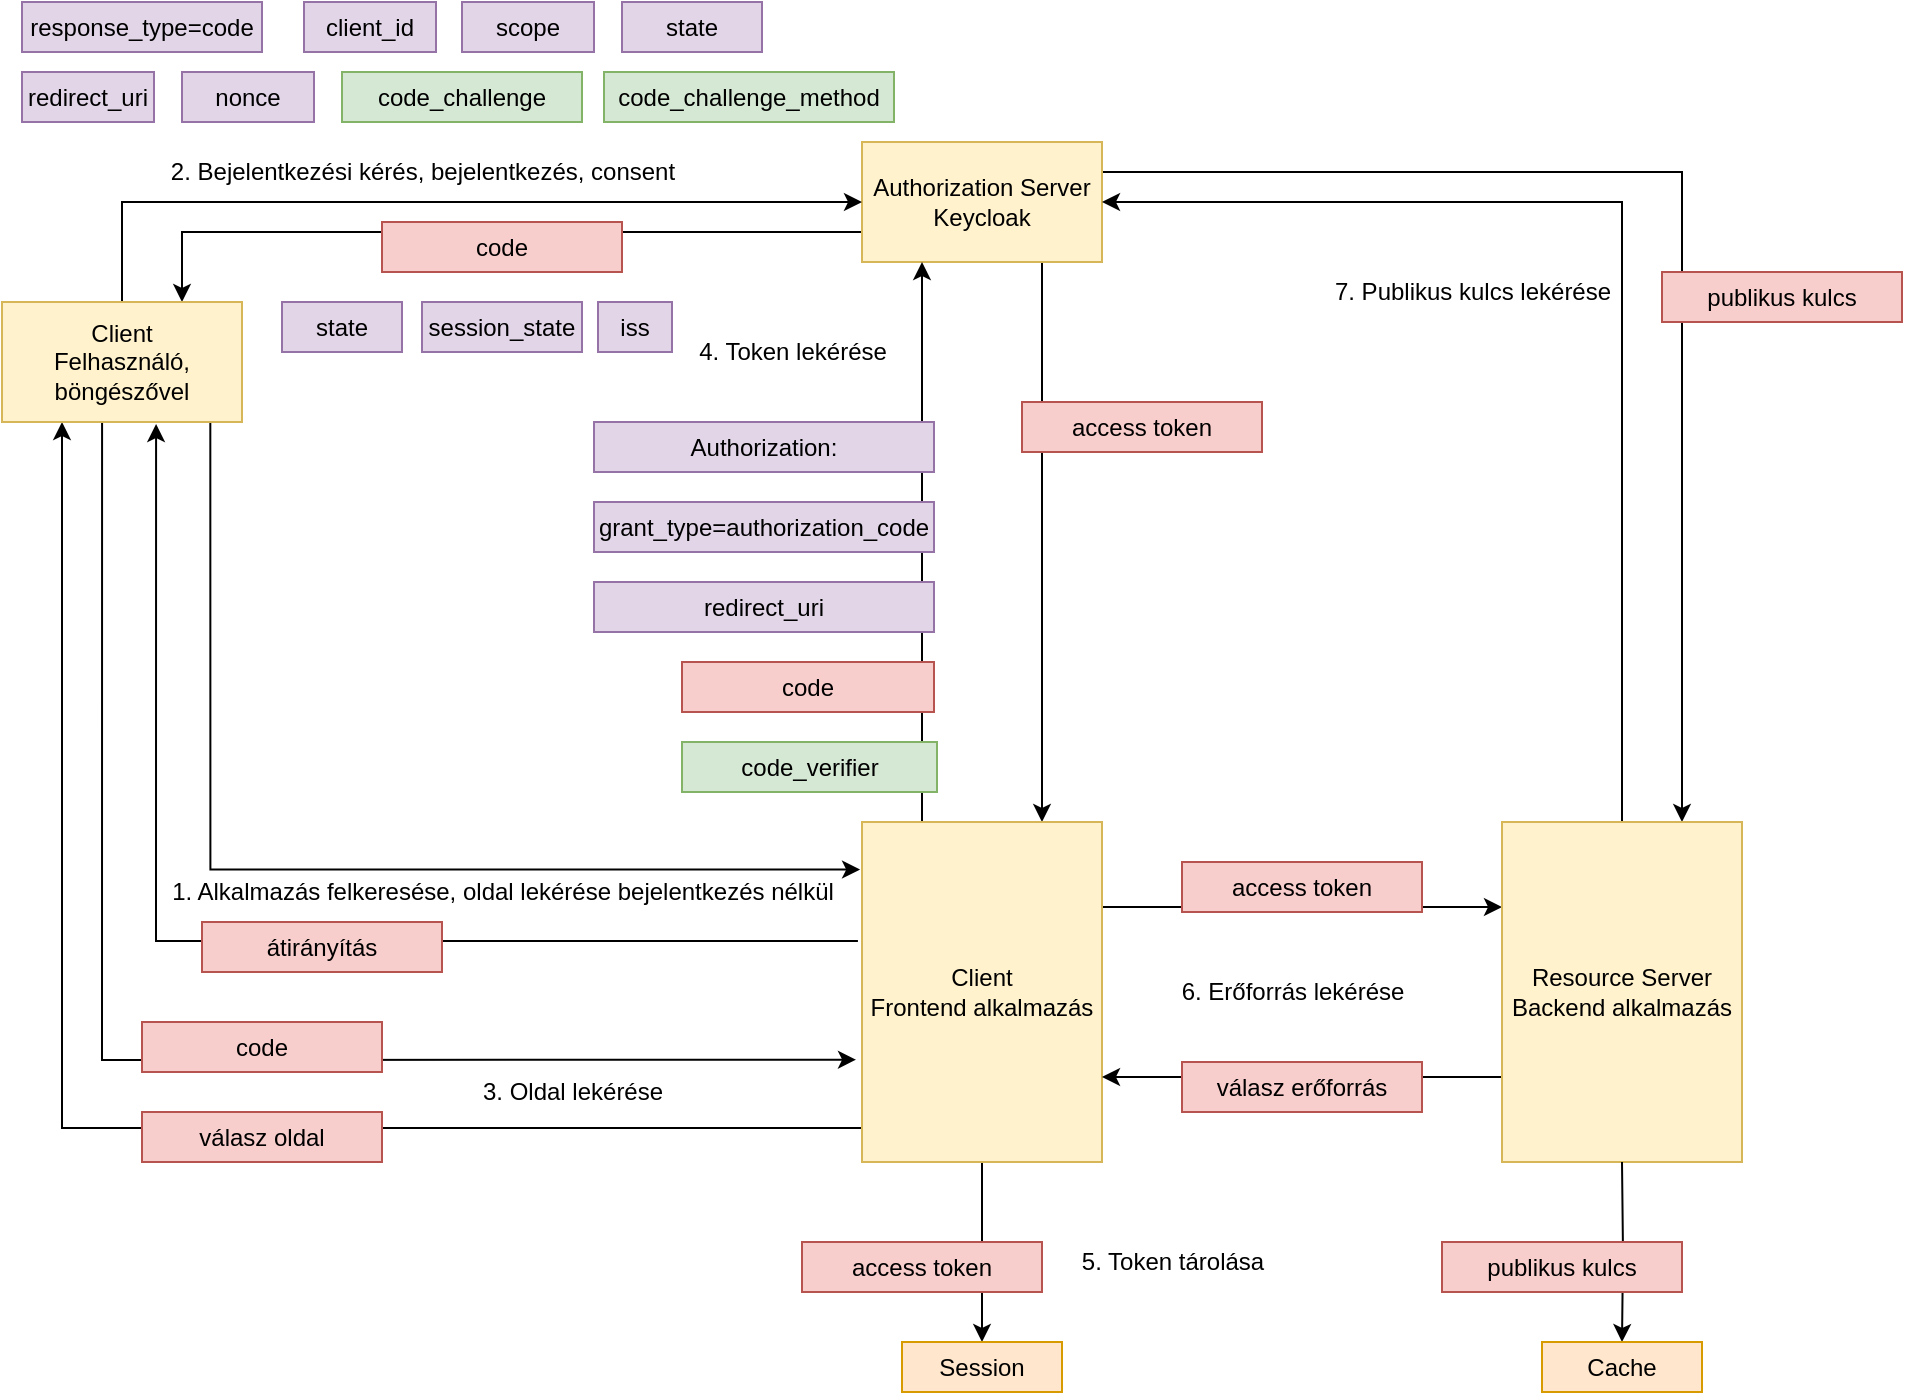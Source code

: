 <mxfile version="24.5.3" type="device">
  <diagram name="1 oldal" id="2tzT35Tch1T06qt2G1UC">
    <mxGraphModel dx="2074" dy="1180" grid="1" gridSize="10" guides="1" tooltips="1" connect="1" arrows="1" fold="1" page="1" pageScale="1" pageWidth="827" pageHeight="1169" math="0" shadow="0">
      <root>
        <mxCell id="0" />
        <mxCell id="1" parent="0" />
        <mxCell id="jqVtrpHr7b9ySsJ8G9nQ-65" value="" style="endArrow=classic;html=1;rounded=0;entryX=-0.025;entryY=0.699;entryDx=0;entryDy=0;exitX=0.417;exitY=0.967;exitDx=0;exitDy=0;exitPerimeter=0;entryPerimeter=0;" parent="1" source="jqVtrpHr7b9ySsJ8G9nQ-81" target="jqVtrpHr7b9ySsJ8G9nQ-75" edge="1">
          <mxGeometry width="50" height="50" relative="1" as="geometry">
            <mxPoint x="410" y="480" as="sourcePoint" />
            <mxPoint x="460" y="430" as="targetPoint" />
            <Array as="points">
              <mxPoint x="90" y="559" />
            </Array>
          </mxGeometry>
        </mxCell>
        <mxCell id="jqVtrpHr7b9ySsJ8G9nQ-66" style="edgeStyle=orthogonalEdgeStyle;rounded=0;orthogonalLoop=1;jettySize=auto;html=1;exitX=0;exitY=0.9;exitDx=0;exitDy=0;entryX=0.25;entryY=1;entryDx=0;entryDy=0;exitPerimeter=0;" parent="1" source="jqVtrpHr7b9ySsJ8G9nQ-75" target="jqVtrpHr7b9ySsJ8G9nQ-81" edge="1">
          <mxGeometry relative="1" as="geometry" />
        </mxCell>
        <mxCell id="jqVtrpHr7b9ySsJ8G9nQ-67" style="edgeStyle=orthogonalEdgeStyle;rounded=0;orthogonalLoop=1;jettySize=auto;html=1;exitX=0;exitY=0.75;exitDx=0;exitDy=0;entryX=0.75;entryY=0;entryDx=0;entryDy=0;" parent="1" source="jqVtrpHr7b9ySsJ8G9nQ-70" target="jqVtrpHr7b9ySsJ8G9nQ-81" edge="1">
          <mxGeometry relative="1" as="geometry" />
        </mxCell>
        <mxCell id="jqVtrpHr7b9ySsJ8G9nQ-68" style="edgeStyle=orthogonalEdgeStyle;rounded=0;orthogonalLoop=1;jettySize=auto;html=1;exitX=0.75;exitY=1;exitDx=0;exitDy=0;entryX=0.75;entryY=0;entryDx=0;entryDy=0;" parent="1" source="jqVtrpHr7b9ySsJ8G9nQ-70" target="jqVtrpHr7b9ySsJ8G9nQ-75" edge="1">
          <mxGeometry relative="1" as="geometry" />
        </mxCell>
        <mxCell id="jqVtrpHr7b9ySsJ8G9nQ-69" style="edgeStyle=orthogonalEdgeStyle;rounded=0;orthogonalLoop=1;jettySize=auto;html=1;exitX=1;exitY=0.25;exitDx=0;exitDy=0;entryX=0.75;entryY=0;entryDx=0;entryDy=0;" parent="1" source="jqVtrpHr7b9ySsJ8G9nQ-70" target="jqVtrpHr7b9ySsJ8G9nQ-78" edge="1">
          <mxGeometry relative="1" as="geometry" />
        </mxCell>
        <mxCell id="jqVtrpHr7b9ySsJ8G9nQ-70" value="Authorization Server&lt;div&gt;Keycloak&lt;/div&gt;" style="rounded=0;whiteSpace=wrap;html=1;fillColor=#fff2cc;strokeColor=#d6b656;" parent="1" vertex="1">
          <mxGeometry x="470" y="100" width="120" height="60" as="geometry" />
        </mxCell>
        <mxCell id="jqVtrpHr7b9ySsJ8G9nQ-71" style="edgeStyle=orthogonalEdgeStyle;rounded=0;orthogonalLoop=1;jettySize=auto;html=1;exitX=-0.017;exitY=0.35;exitDx=0;exitDy=0;entryX=0.642;entryY=1.017;entryDx=0;entryDy=0;exitPerimeter=0;entryPerimeter=0;" parent="1" source="jqVtrpHr7b9ySsJ8G9nQ-75" target="jqVtrpHr7b9ySsJ8G9nQ-81" edge="1">
          <mxGeometry relative="1" as="geometry">
            <Array as="points">
              <mxPoint x="117" y="500" />
            </Array>
          </mxGeometry>
        </mxCell>
        <mxCell id="jqVtrpHr7b9ySsJ8G9nQ-72" style="edgeStyle=orthogonalEdgeStyle;rounded=0;orthogonalLoop=1;jettySize=auto;html=1;exitX=0.25;exitY=0;exitDx=0;exitDy=0;entryX=0.25;entryY=1;entryDx=0;entryDy=0;" parent="1" source="jqVtrpHr7b9ySsJ8G9nQ-75" target="jqVtrpHr7b9ySsJ8G9nQ-70" edge="1">
          <mxGeometry relative="1" as="geometry" />
        </mxCell>
        <mxCell id="jqVtrpHr7b9ySsJ8G9nQ-73" style="edgeStyle=orthogonalEdgeStyle;rounded=0;orthogonalLoop=1;jettySize=auto;html=1;exitX=1;exitY=0.25;exitDx=0;exitDy=0;entryX=0;entryY=0.25;entryDx=0;entryDy=0;" parent="1" source="jqVtrpHr7b9ySsJ8G9nQ-75" target="jqVtrpHr7b9ySsJ8G9nQ-78" edge="1">
          <mxGeometry relative="1" as="geometry" />
        </mxCell>
        <mxCell id="jqVtrpHr7b9ySsJ8G9nQ-74" style="edgeStyle=orthogonalEdgeStyle;rounded=0;orthogonalLoop=1;jettySize=auto;html=1;exitX=0.5;exitY=1;exitDx=0;exitDy=0;entryX=0.5;entryY=0;entryDx=0;entryDy=0;" parent="1" source="jqVtrpHr7b9ySsJ8G9nQ-75" target="jqVtrpHr7b9ySsJ8G9nQ-94" edge="1">
          <mxGeometry relative="1" as="geometry" />
        </mxCell>
        <mxCell id="jqVtrpHr7b9ySsJ8G9nQ-75" value="&lt;div&gt;Client&lt;br&gt;&lt;/div&gt;Frontend alkalmazás" style="rounded=0;whiteSpace=wrap;html=1;fillColor=#fff2cc;strokeColor=#d6b656;" parent="1" vertex="1">
          <mxGeometry x="470" y="440" width="120" height="170" as="geometry" />
        </mxCell>
        <mxCell id="jqVtrpHr7b9ySsJ8G9nQ-76" style="edgeStyle=orthogonalEdgeStyle;rounded=0;orthogonalLoop=1;jettySize=auto;html=1;exitX=0;exitY=0.75;exitDx=0;exitDy=0;entryX=1;entryY=0.75;entryDx=0;entryDy=0;" parent="1" source="jqVtrpHr7b9ySsJ8G9nQ-78" target="jqVtrpHr7b9ySsJ8G9nQ-75" edge="1">
          <mxGeometry relative="1" as="geometry" />
        </mxCell>
        <mxCell id="jqVtrpHr7b9ySsJ8G9nQ-77" style="edgeStyle=orthogonalEdgeStyle;rounded=0;orthogonalLoop=1;jettySize=auto;html=1;exitX=0.5;exitY=0;exitDx=0;exitDy=0;entryX=1;entryY=0.5;entryDx=0;entryDy=0;" parent="1" source="jqVtrpHr7b9ySsJ8G9nQ-78" target="jqVtrpHr7b9ySsJ8G9nQ-70" edge="1">
          <mxGeometry relative="1" as="geometry" />
        </mxCell>
        <mxCell id="jqVtrpHr7b9ySsJ8G9nQ-78" value="Resource Server&lt;br&gt;&lt;div&gt;Backend alkalmazás&lt;/div&gt;" style="rounded=0;whiteSpace=wrap;html=1;fillColor=#fff2cc;strokeColor=#d6b656;" parent="1" vertex="1">
          <mxGeometry x="790" y="440" width="120" height="170" as="geometry" />
        </mxCell>
        <mxCell id="jqVtrpHr7b9ySsJ8G9nQ-79" style="edgeStyle=orthogonalEdgeStyle;rounded=0;orthogonalLoop=1;jettySize=auto;html=1;exitX=0.5;exitY=0;exitDx=0;exitDy=0;entryX=0;entryY=0.5;entryDx=0;entryDy=0;" parent="1" source="jqVtrpHr7b9ySsJ8G9nQ-81" target="jqVtrpHr7b9ySsJ8G9nQ-70" edge="1">
          <mxGeometry relative="1" as="geometry" />
        </mxCell>
        <mxCell id="jqVtrpHr7b9ySsJ8G9nQ-80" style="edgeStyle=orthogonalEdgeStyle;rounded=0;orthogonalLoop=1;jettySize=auto;html=1;exitX=0.868;exitY=1;exitDx=0;exitDy=0;entryX=-0.008;entryY=0.14;entryDx=0;entryDy=0;entryPerimeter=0;exitPerimeter=0;" parent="1" source="jqVtrpHr7b9ySsJ8G9nQ-81" target="jqVtrpHr7b9ySsJ8G9nQ-75" edge="1">
          <mxGeometry relative="1" as="geometry" />
        </mxCell>
        <mxCell id="jqVtrpHr7b9ySsJ8G9nQ-81" value="Client&lt;div&gt;Felhasználó, böngészővel&lt;/div&gt;" style="rounded=0;whiteSpace=wrap;html=1;fillColor=#fff2cc;strokeColor=#d6b656;" parent="1" vertex="1">
          <mxGeometry x="40" y="180" width="120" height="60" as="geometry" />
        </mxCell>
        <mxCell id="jqVtrpHr7b9ySsJ8G9nQ-82" value="1. Alkalmazás felkeresése, oldal lekérése bejelentkezés nélkül" style="text;html=1;align=center;verticalAlign=middle;resizable=0;points=[];autosize=1;strokeColor=none;fillColor=none;" parent="1" vertex="1">
          <mxGeometry x="115" y="460" width="350" height="30" as="geometry" />
        </mxCell>
        <mxCell id="jqVtrpHr7b9ySsJ8G9nQ-83" value="2. Bejelentkezési kérés, bejelentkezés, consent" style="text;html=1;align=center;verticalAlign=middle;resizable=0;points=[];autosize=1;strokeColor=none;fillColor=none;" parent="1" vertex="1">
          <mxGeometry x="110" y="100" width="280" height="30" as="geometry" />
        </mxCell>
        <mxCell id="jqVtrpHr7b9ySsJ8G9nQ-84" value="client_id" style="rounded=0;whiteSpace=wrap;html=1;fillColor=#e1d5e7;strokeColor=#9673a6;" parent="1" vertex="1">
          <mxGeometry x="191" y="30" width="66" height="25" as="geometry" />
        </mxCell>
        <mxCell id="jqVtrpHr7b9ySsJ8G9nQ-85" value="state" style="rounded=0;whiteSpace=wrap;html=1;fillColor=#e1d5e7;strokeColor=#9673a6;" parent="1" vertex="1">
          <mxGeometry x="350" y="30" width="70" height="25" as="geometry" />
        </mxCell>
        <mxCell id="jqVtrpHr7b9ySsJ8G9nQ-86" value="code" style="rounded=0;whiteSpace=wrap;html=1;fillColor=#f8cecc;strokeColor=#b85450;" parent="1" vertex="1">
          <mxGeometry x="230" y="140" width="120" height="25" as="geometry" />
        </mxCell>
        <mxCell id="jqVtrpHr7b9ySsJ8G9nQ-87" value="code" style="rounded=0;whiteSpace=wrap;html=1;fillColor=#f8cecc;strokeColor=#b85450;" parent="1" vertex="1">
          <mxGeometry x="110" y="540" width="120" height="25" as="geometry" />
        </mxCell>
        <mxCell id="jqVtrpHr7b9ySsJ8G9nQ-88" value="code" style="rounded=0;whiteSpace=wrap;html=1;fillColor=#f8cecc;strokeColor=#b85450;" parent="1" vertex="1">
          <mxGeometry x="380" y="360" width="126" height="25" as="geometry" />
        </mxCell>
        <mxCell id="jqVtrpHr7b9ySsJ8G9nQ-89" value="access token" style="rounded=0;whiteSpace=wrap;html=1;fillColor=#f8cecc;strokeColor=#b85450;" parent="1" vertex="1">
          <mxGeometry x="550" y="230" width="120" height="25" as="geometry" />
        </mxCell>
        <mxCell id="jqVtrpHr7b9ySsJ8G9nQ-90" value="access token" style="rounded=0;whiteSpace=wrap;html=1;fillColor=#f8cecc;strokeColor=#b85450;" parent="1" vertex="1">
          <mxGeometry x="630" y="460" width="120" height="25" as="geometry" />
        </mxCell>
        <mxCell id="jqVtrpHr7b9ySsJ8G9nQ-91" value="3. Oldal lekérése" style="text;html=1;align=center;verticalAlign=middle;resizable=0;points=[];autosize=1;strokeColor=none;fillColor=none;" parent="1" vertex="1">
          <mxGeometry x="270" y="560" width="110" height="30" as="geometry" />
        </mxCell>
        <mxCell id="jqVtrpHr7b9ySsJ8G9nQ-92" value="válasz erőforrás" style="rounded=0;whiteSpace=wrap;html=1;fillColor=#f8cecc;strokeColor=#b85450;" parent="1" vertex="1">
          <mxGeometry x="630" y="560" width="120" height="25" as="geometry" />
        </mxCell>
        <mxCell id="jqVtrpHr7b9ySsJ8G9nQ-93" value="válasz oldal" style="rounded=0;whiteSpace=wrap;html=1;fillColor=#f8cecc;strokeColor=#b85450;" parent="1" vertex="1">
          <mxGeometry x="110" y="585" width="120" height="25" as="geometry" />
        </mxCell>
        <mxCell id="jqVtrpHr7b9ySsJ8G9nQ-94" value="Session" style="rounded=0;whiteSpace=wrap;html=1;fillColor=#ffe6cc;strokeColor=#d79b00;" parent="1" vertex="1">
          <mxGeometry x="490" y="700" width="80" height="25" as="geometry" />
        </mxCell>
        <mxCell id="jqVtrpHr7b9ySsJ8G9nQ-95" value="access token" style="rounded=0;whiteSpace=wrap;html=1;fillColor=#f8cecc;strokeColor=#b85450;" parent="1" vertex="1">
          <mxGeometry x="440" y="650" width="120" height="25" as="geometry" />
        </mxCell>
        <mxCell id="jqVtrpHr7b9ySsJ8G9nQ-96" value="4. Token lekérése" style="text;html=1;align=center;verticalAlign=middle;resizable=0;points=[];autosize=1;strokeColor=none;fillColor=none;" parent="1" vertex="1">
          <mxGeometry x="375" y="190" width="120" height="30" as="geometry" />
        </mxCell>
        <mxCell id="jqVtrpHr7b9ySsJ8G9nQ-97" value="5. Token tárolása" style="text;html=1;align=center;verticalAlign=middle;resizable=0;points=[];autosize=1;strokeColor=none;fillColor=none;" parent="1" vertex="1">
          <mxGeometry x="570" y="645" width="110" height="30" as="geometry" />
        </mxCell>
        <mxCell id="jqVtrpHr7b9ySsJ8G9nQ-98" value="6. Erőforrás lekérése" style="text;html=1;align=center;verticalAlign=middle;resizable=0;points=[];autosize=1;strokeColor=none;fillColor=none;" parent="1" vertex="1">
          <mxGeometry x="620" y="510" width="130" height="30" as="geometry" />
        </mxCell>
        <mxCell id="jqVtrpHr7b9ySsJ8G9nQ-99" value="7. Publikus kulcs lekérése" style="text;html=1;align=center;verticalAlign=middle;resizable=0;points=[];autosize=1;strokeColor=none;fillColor=none;" parent="1" vertex="1">
          <mxGeometry x="695" y="160" width="160" height="30" as="geometry" />
        </mxCell>
        <mxCell id="jqVtrpHr7b9ySsJ8G9nQ-100" value="publikus kulcs" style="rounded=0;whiteSpace=wrap;html=1;fillColor=#f8cecc;strokeColor=#b85450;" parent="1" vertex="1">
          <mxGeometry x="870" y="165" width="120" height="25" as="geometry" />
        </mxCell>
        <mxCell id="jqVtrpHr7b9ySsJ8G9nQ-101" value="átirányítás" style="rounded=0;whiteSpace=wrap;html=1;fillColor=#f8cecc;strokeColor=#b85450;" parent="1" vertex="1">
          <mxGeometry x="140" y="490" width="120" height="25" as="geometry" />
        </mxCell>
        <mxCell id="jqVtrpHr7b9ySsJ8G9nQ-102" value="response_type=code" style="rounded=0;whiteSpace=wrap;html=1;fillColor=#e1d5e7;strokeColor=#9673a6;" parent="1" vertex="1">
          <mxGeometry x="50" y="30" width="120" height="25" as="geometry" />
        </mxCell>
        <mxCell id="jqVtrpHr7b9ySsJ8G9nQ-103" value="scope" style="rounded=0;whiteSpace=wrap;html=1;fillColor=#e1d5e7;strokeColor=#9673a6;" parent="1" vertex="1">
          <mxGeometry x="270" y="30" width="66" height="25" as="geometry" />
        </mxCell>
        <mxCell id="jqVtrpHr7b9ySsJ8G9nQ-104" value="redirect_uri" style="rounded=0;whiteSpace=wrap;html=1;fillColor=#e1d5e7;strokeColor=#9673a6;" parent="1" vertex="1">
          <mxGeometry x="50" y="65" width="66" height="25" as="geometry" />
        </mxCell>
        <mxCell id="jqVtrpHr7b9ySsJ8G9nQ-105" value="nonce" style="rounded=0;whiteSpace=wrap;html=1;fillColor=#e1d5e7;strokeColor=#9673a6;" parent="1" vertex="1">
          <mxGeometry x="130" y="65" width="66" height="25" as="geometry" />
        </mxCell>
        <mxCell id="jqVtrpHr7b9ySsJ8G9nQ-106" value="state" style="rounded=0;whiteSpace=wrap;html=1;fillColor=#e1d5e7;strokeColor=#9673a6;" parent="1" vertex="1">
          <mxGeometry x="180" y="180" width="60" height="25" as="geometry" />
        </mxCell>
        <mxCell id="jqVtrpHr7b9ySsJ8G9nQ-107" value="session_state" style="rounded=0;whiteSpace=wrap;html=1;fillColor=#e1d5e7;strokeColor=#9673a6;" parent="1" vertex="1">
          <mxGeometry x="250" y="180" width="80" height="25" as="geometry" />
        </mxCell>
        <mxCell id="jqVtrpHr7b9ySsJ8G9nQ-108" value="iss" style="rounded=0;whiteSpace=wrap;html=1;fillColor=#e1d5e7;strokeColor=#9673a6;" parent="1" vertex="1">
          <mxGeometry x="338" y="180" width="37" height="25" as="geometry" />
        </mxCell>
        <mxCell id="jqVtrpHr7b9ySsJ8G9nQ-109" value="Authorization:" style="rounded=0;whiteSpace=wrap;html=1;fillColor=#e1d5e7;strokeColor=#9673a6;" parent="1" vertex="1">
          <mxGeometry x="336" y="240" width="170" height="25" as="geometry" />
        </mxCell>
        <mxCell id="jqVtrpHr7b9ySsJ8G9nQ-110" value="grant_type=authorization_code" style="rounded=0;whiteSpace=wrap;html=1;fillColor=#e1d5e7;strokeColor=#9673a6;" parent="1" vertex="1">
          <mxGeometry x="336" y="280" width="170" height="25" as="geometry" />
        </mxCell>
        <mxCell id="jqVtrpHr7b9ySsJ8G9nQ-111" value="redirect_uri" style="rounded=0;whiteSpace=wrap;html=1;fillColor=#e1d5e7;strokeColor=#9673a6;" parent="1" vertex="1">
          <mxGeometry x="336" y="320" width="170" height="25" as="geometry" />
        </mxCell>
        <mxCell id="jqVtrpHr7b9ySsJ8G9nQ-166" style="edgeStyle=orthogonalEdgeStyle;rounded=0;orthogonalLoop=1;jettySize=auto;html=1;exitX=0.5;exitY=1;exitDx=0;exitDy=0;entryX=0.5;entryY=0;entryDx=0;entryDy=0;" parent="1" target="jqVtrpHr7b9ySsJ8G9nQ-167" edge="1">
          <mxGeometry relative="1" as="geometry">
            <mxPoint x="850" y="610" as="sourcePoint" />
          </mxGeometry>
        </mxCell>
        <mxCell id="jqVtrpHr7b9ySsJ8G9nQ-167" value="Cache" style="rounded=0;whiteSpace=wrap;html=1;fillColor=#ffe6cc;strokeColor=#d79b00;" parent="1" vertex="1">
          <mxGeometry x="810" y="700" width="80" height="25" as="geometry" />
        </mxCell>
        <mxCell id="jqVtrpHr7b9ySsJ8G9nQ-168" value="publikus kulcs" style="rounded=0;whiteSpace=wrap;html=1;fillColor=#f8cecc;strokeColor=#b85450;" parent="1" vertex="1">
          <mxGeometry x="760" y="650" width="120" height="25" as="geometry" />
        </mxCell>
        <mxCell id="QVT2iRV6CcdD1zKVdIiv-1" value="code_challenge" style="rounded=0;whiteSpace=wrap;html=1;fillColor=#d5e8d4;strokeColor=#82b366;" vertex="1" parent="1">
          <mxGeometry x="210" y="65" width="120" height="25" as="geometry" />
        </mxCell>
        <mxCell id="QVT2iRV6CcdD1zKVdIiv-2" value="code_challenge_method" style="rounded=0;whiteSpace=wrap;html=1;fillColor=#d5e8d4;strokeColor=#82b366;" vertex="1" parent="1">
          <mxGeometry x="341" y="65" width="145" height="25" as="geometry" />
        </mxCell>
        <mxCell id="QVT2iRV6CcdD1zKVdIiv-3" value="code_verifier" style="rounded=0;whiteSpace=wrap;html=1;fillColor=#d5e8d4;strokeColor=#82b366;" vertex="1" parent="1">
          <mxGeometry x="380" y="400" width="127.5" height="25" as="geometry" />
        </mxCell>
      </root>
    </mxGraphModel>
  </diagram>
</mxfile>
